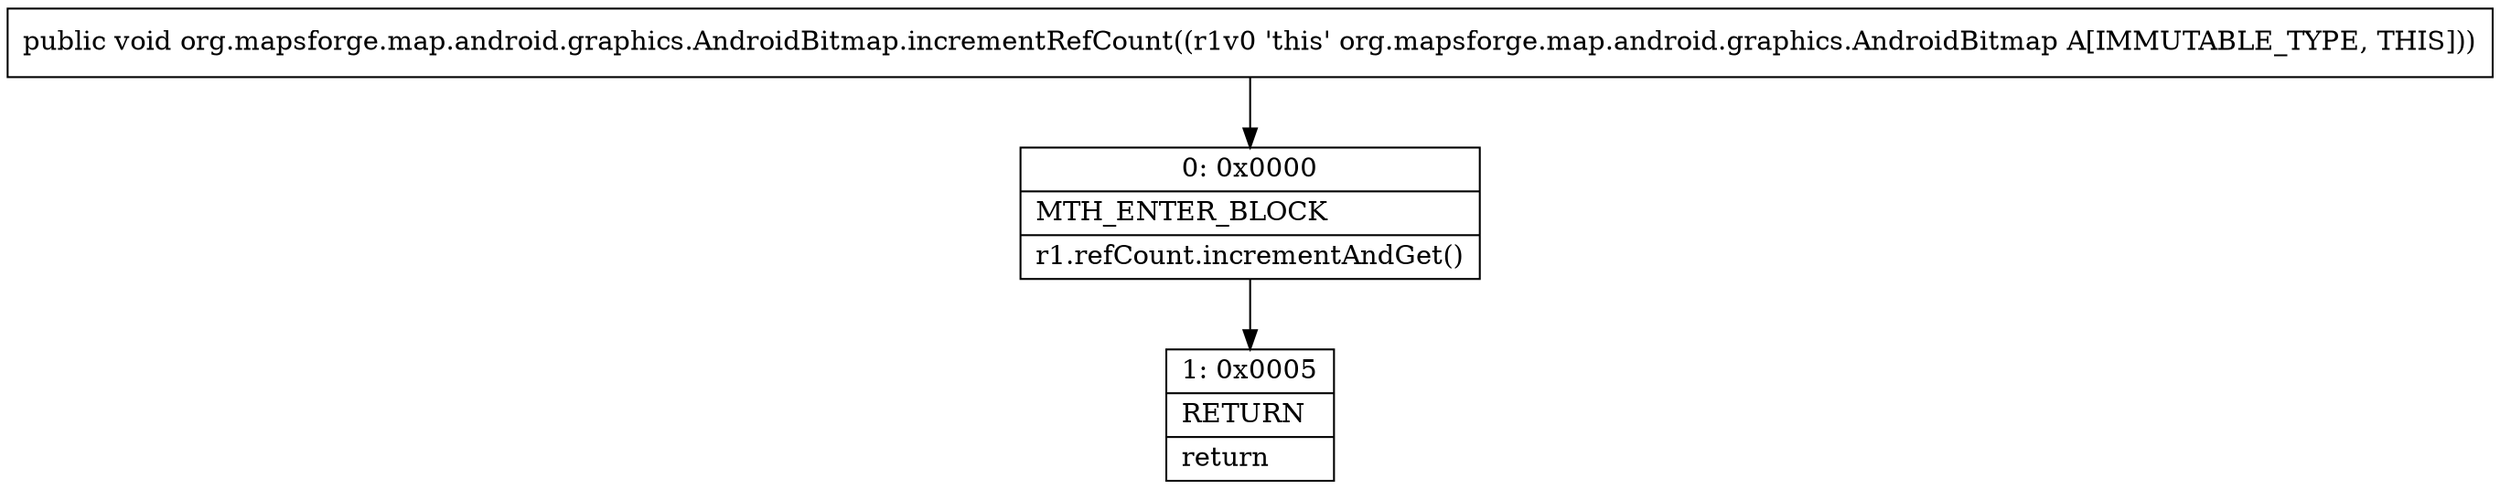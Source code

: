 digraph "CFG fororg.mapsforge.map.android.graphics.AndroidBitmap.incrementRefCount()V" {
Node_0 [shape=record,label="{0\:\ 0x0000|MTH_ENTER_BLOCK\l|r1.refCount.incrementAndGet()\l}"];
Node_1 [shape=record,label="{1\:\ 0x0005|RETURN\l|return\l}"];
MethodNode[shape=record,label="{public void org.mapsforge.map.android.graphics.AndroidBitmap.incrementRefCount((r1v0 'this' org.mapsforge.map.android.graphics.AndroidBitmap A[IMMUTABLE_TYPE, THIS])) }"];
MethodNode -> Node_0;
Node_0 -> Node_1;
}

